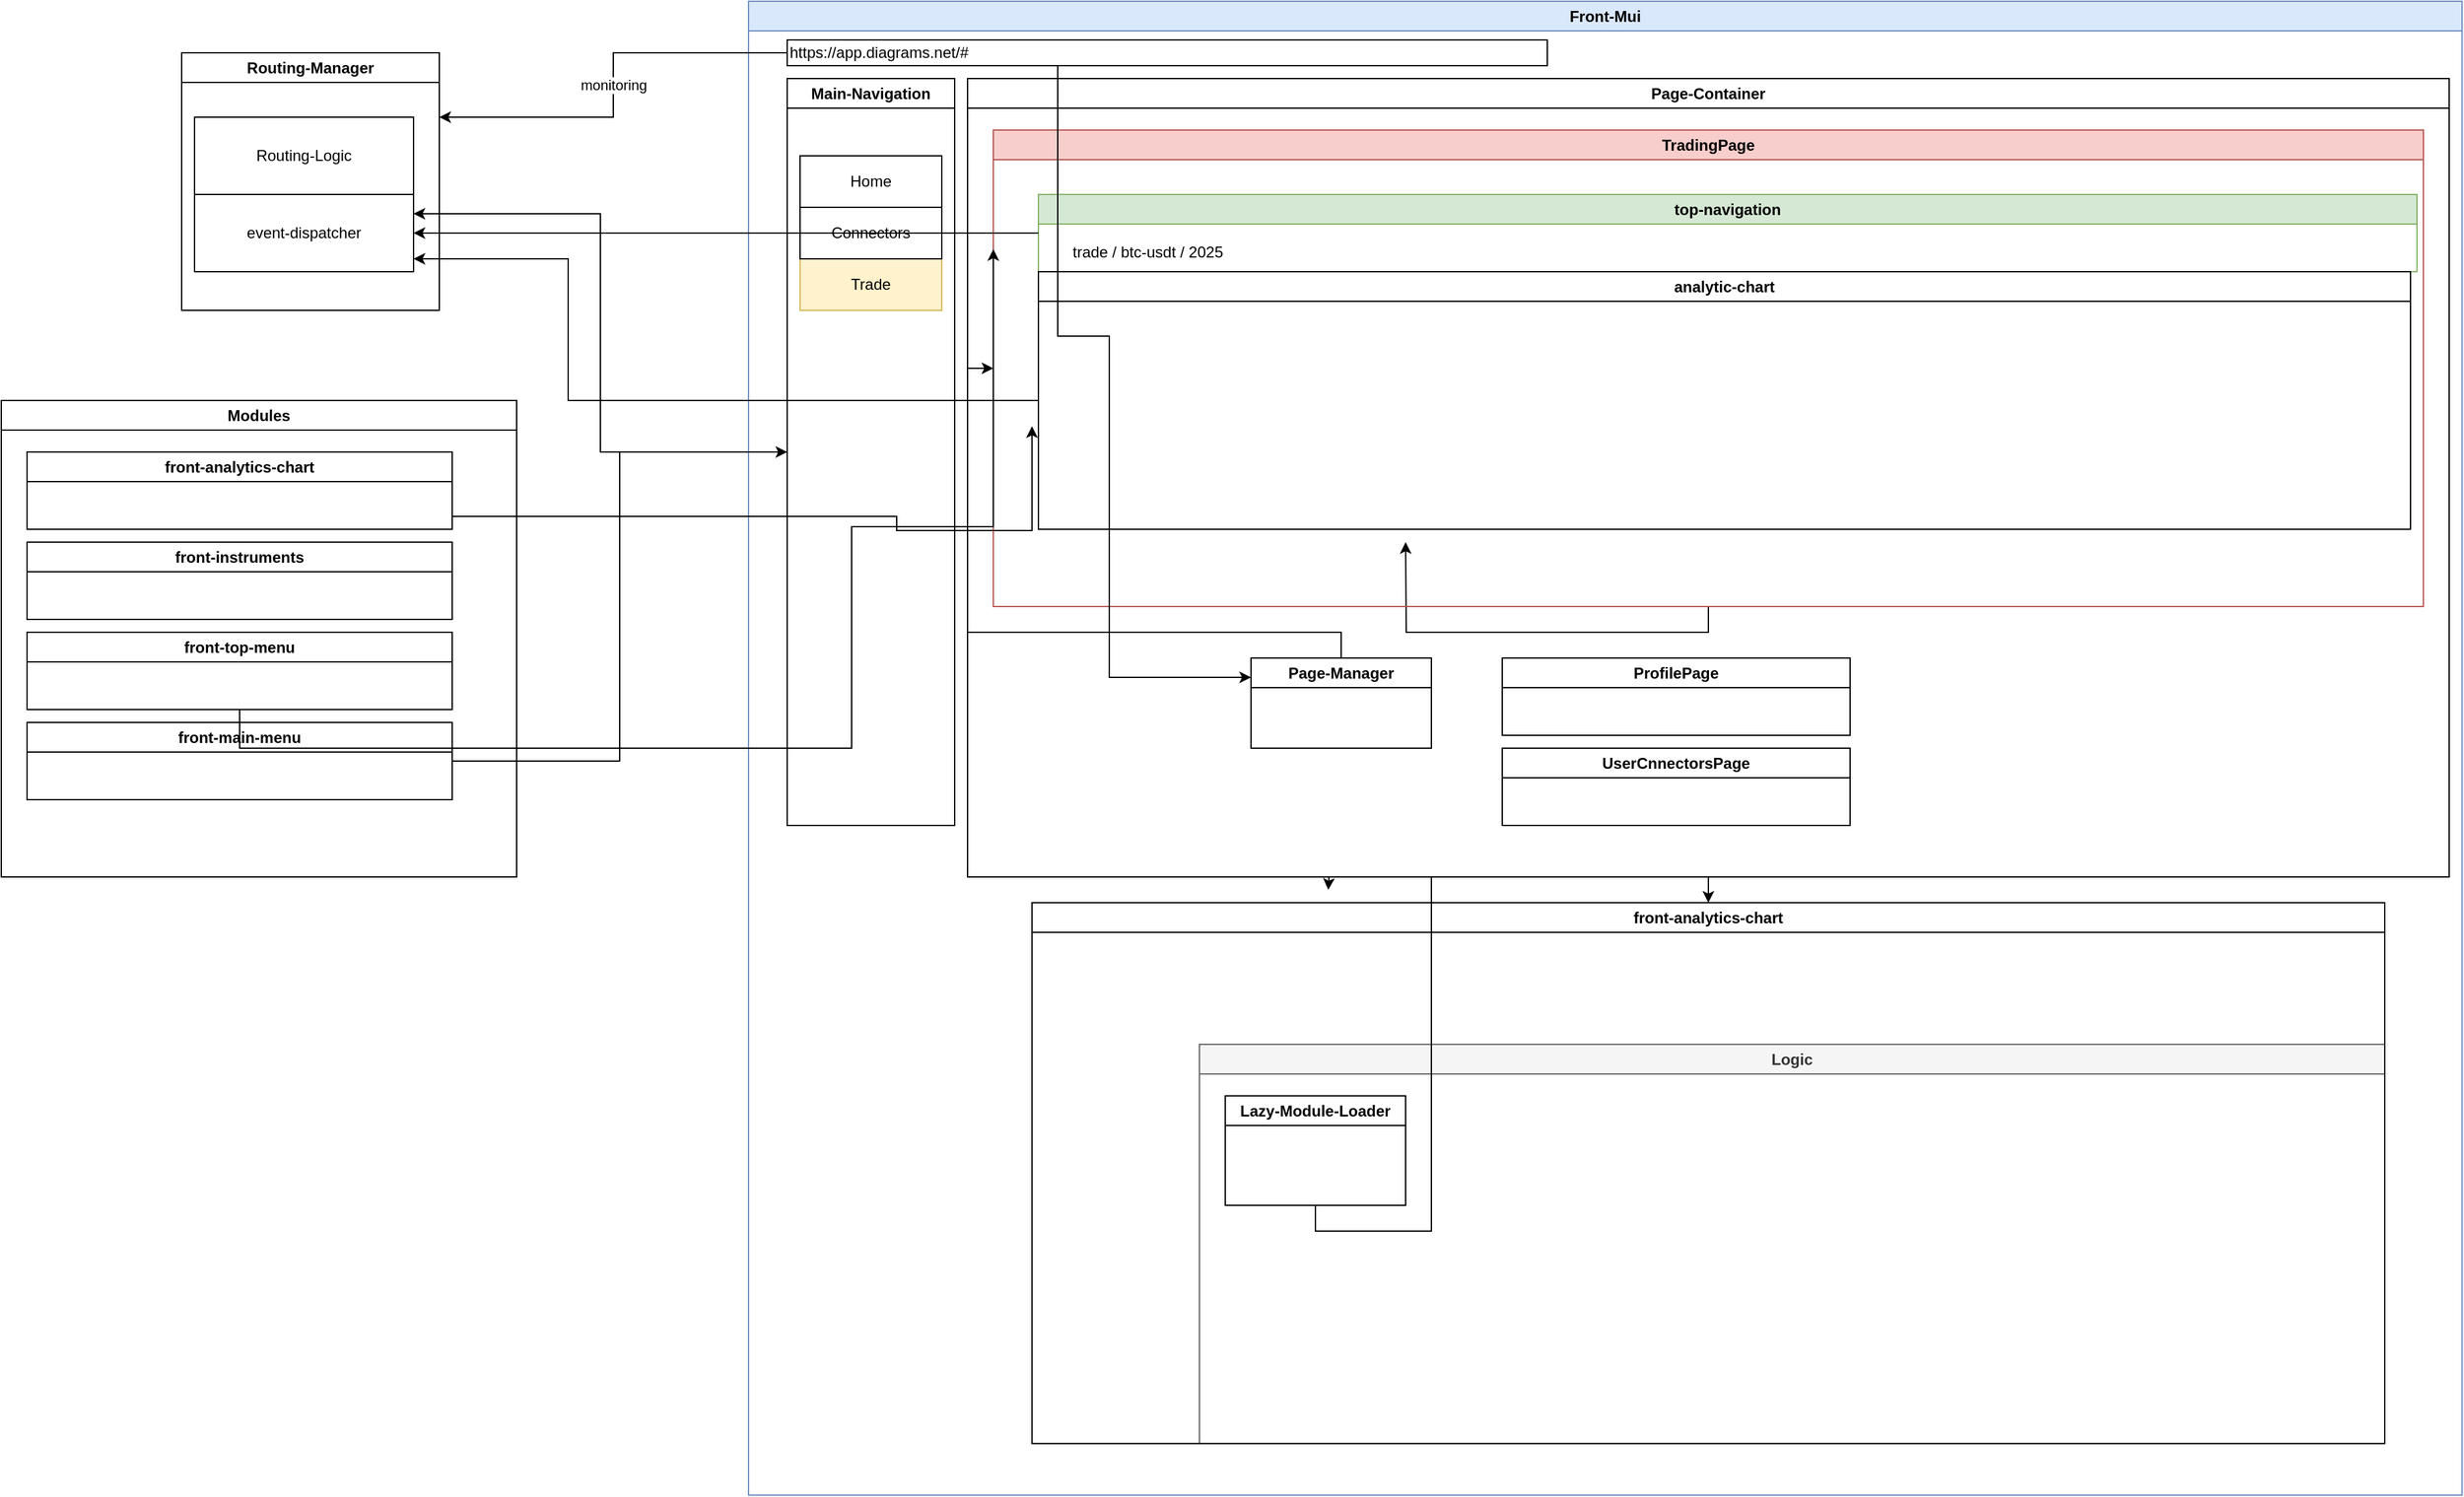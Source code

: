 <mxfile version="28.1.2">
  <diagram name="Page-1" id="QzoMUp6dM46TAuOXjgov">
    <mxGraphModel dx="2916" dy="796" grid="1" gridSize="10" guides="1" tooltips="1" connect="1" arrows="1" fold="1" page="1" pageScale="1" pageWidth="850" pageHeight="1100" math="0" shadow="0">
      <root>
        <mxCell id="0" />
        <mxCell id="1" parent="0" />
        <mxCell id="WhHDiYqPfNyPdKwV3P8i-1" value="Front-Mui" style="swimlane;whiteSpace=wrap;html=1;fillColor=#dae8fc;strokeColor=#6c8ebf;" vertex="1" parent="1">
          <mxGeometry x="-150" y="150" width="1330" height="1160" as="geometry" />
        </mxCell>
        <mxCell id="WhHDiYqPfNyPdKwV3P8i-4" value="Main-Navigation" style="swimlane;whiteSpace=wrap;html=1;startSize=23;" vertex="1" parent="WhHDiYqPfNyPdKwV3P8i-1">
          <mxGeometry x="30" y="60" width="130" height="580" as="geometry" />
        </mxCell>
        <mxCell id="WhHDiYqPfNyPdKwV3P8i-29" value="Trade" style="rounded=0;whiteSpace=wrap;html=1;fillColor=#fff2cc;strokeColor=#d6b656;" vertex="1" parent="WhHDiYqPfNyPdKwV3P8i-4">
          <mxGeometry x="10" y="140" width="110" height="40" as="geometry" />
        </mxCell>
        <mxCell id="WhHDiYqPfNyPdKwV3P8i-44" value="Connectors" style="rounded=0;whiteSpace=wrap;html=1;" vertex="1" parent="WhHDiYqPfNyPdKwV3P8i-4">
          <mxGeometry x="10" y="100" width="110" height="40" as="geometry" />
        </mxCell>
        <mxCell id="WhHDiYqPfNyPdKwV3P8i-45" value="Home" style="rounded=0;whiteSpace=wrap;html=1;" vertex="1" parent="WhHDiYqPfNyPdKwV3P8i-4">
          <mxGeometry x="10" y="60" width="110" height="40" as="geometry" />
        </mxCell>
        <mxCell id="WhHDiYqPfNyPdKwV3P8i-6" value="Page-Container" style="swimlane;whiteSpace=wrap;html=1;" vertex="1" parent="WhHDiYqPfNyPdKwV3P8i-1">
          <mxGeometry x="170" y="60" width="1150" height="620" as="geometry" />
        </mxCell>
        <mxCell id="WhHDiYqPfNyPdKwV3P8i-17" style="edgeStyle=orthogonalEdgeStyle;rounded=0;orthogonalLoop=1;jettySize=auto;html=1;entryX=0;entryY=0.5;entryDx=0;entryDy=0;" edge="1" parent="WhHDiYqPfNyPdKwV3P8i-6" source="WhHDiYqPfNyPdKwV3P8i-9" target="WhHDiYqPfNyPdKwV3P8i-13">
          <mxGeometry relative="1" as="geometry" />
        </mxCell>
        <mxCell id="WhHDiYqPfNyPdKwV3P8i-9" value="Page-Manager" style="swimlane;whiteSpace=wrap;html=1;" vertex="1" parent="WhHDiYqPfNyPdKwV3P8i-6">
          <mxGeometry x="220" y="450" width="140" height="70" as="geometry" />
        </mxCell>
        <mxCell id="WhHDiYqPfNyPdKwV3P8i-18" style="edgeStyle=orthogonalEdgeStyle;rounded=0;orthogonalLoop=1;jettySize=auto;html=1;" edge="1" parent="WhHDiYqPfNyPdKwV3P8i-6" source="WhHDiYqPfNyPdKwV3P8i-13">
          <mxGeometry relative="1" as="geometry">
            <mxPoint x="340" y="360" as="targetPoint" />
          </mxGeometry>
        </mxCell>
        <mxCell id="WhHDiYqPfNyPdKwV3P8i-13" value="TradingPage" style="swimlane;whiteSpace=wrap;html=1;fillColor=#f8cecc;strokeColor=#b85450;" vertex="1" parent="WhHDiYqPfNyPdKwV3P8i-6">
          <mxGeometry x="20" y="40" width="1110" height="370" as="geometry" />
        </mxCell>
        <mxCell id="WhHDiYqPfNyPdKwV3P8i-46" value="top-navigation" style="swimlane;whiteSpace=wrap;html=1;fillColor=#d5e8d4;strokeColor=#82b366;" vertex="1" parent="WhHDiYqPfNyPdKwV3P8i-13">
          <mxGeometry x="35" y="50" width="1070" height="60" as="geometry" />
        </mxCell>
        <mxCell id="WhHDiYqPfNyPdKwV3P8i-59" value="trade / btc-usdt / 2025" style="text;html=1;align=center;verticalAlign=middle;whiteSpace=wrap;rounded=0;" vertex="1" parent="WhHDiYqPfNyPdKwV3P8i-46">
          <mxGeometry x="20" y="30" width="130" height="30" as="geometry" />
        </mxCell>
        <mxCell id="WhHDiYqPfNyPdKwV3P8i-51" value="analytic-chart" style="swimlane;whiteSpace=wrap;html=1;" vertex="1" parent="WhHDiYqPfNyPdKwV3P8i-13">
          <mxGeometry x="35" y="110" width="1065" height="200" as="geometry" />
        </mxCell>
        <mxCell id="WhHDiYqPfNyPdKwV3P8i-14" value="ProfilePage" style="swimlane;whiteSpace=wrap;html=1;" vertex="1" parent="WhHDiYqPfNyPdKwV3P8i-6">
          <mxGeometry x="415" y="450" width="270" height="60" as="geometry" />
        </mxCell>
        <mxCell id="WhHDiYqPfNyPdKwV3P8i-15" value="UserCnnectorsPage" style="swimlane;whiteSpace=wrap;html=1;" vertex="1" parent="WhHDiYqPfNyPdKwV3P8i-6">
          <mxGeometry x="415" y="520" width="270" height="60" as="geometry" />
        </mxCell>
        <mxCell id="WhHDiYqPfNyPdKwV3P8i-10" style="edgeStyle=orthogonalEdgeStyle;rounded=0;orthogonalLoop=1;jettySize=auto;html=1;" edge="1" parent="WhHDiYqPfNyPdKwV3P8i-1" source="WhHDiYqPfNyPdKwV3P8i-7" target="WhHDiYqPfNyPdKwV3P8i-9">
          <mxGeometry relative="1" as="geometry">
            <Array as="points">
              <mxPoint x="240" y="260" />
              <mxPoint x="280" y="260" />
              <mxPoint x="280" y="525" />
            </Array>
          </mxGeometry>
        </mxCell>
        <mxCell id="WhHDiYqPfNyPdKwV3P8i-7" value="https://app.diagrams.net/#" style="rounded=0;whiteSpace=wrap;html=1;align=left;" vertex="1" parent="WhHDiYqPfNyPdKwV3P8i-1">
          <mxGeometry x="30" y="30" width="590" height="20" as="geometry" />
        </mxCell>
        <mxCell id="WhHDiYqPfNyPdKwV3P8i-19" value="Modules" style="swimlane;whiteSpace=wrap;html=1;" vertex="1" parent="1">
          <mxGeometry x="-730" y="460" width="400" height="370" as="geometry" />
        </mxCell>
        <mxCell id="WhHDiYqPfNyPdKwV3P8i-28" style="edgeStyle=orthogonalEdgeStyle;rounded=0;orthogonalLoop=1;jettySize=auto;html=1;" edge="1" parent="WhHDiYqPfNyPdKwV3P8i-19" source="WhHDiYqPfNyPdKwV3P8i-20">
          <mxGeometry relative="1" as="geometry">
            <mxPoint x="800" y="20" as="targetPoint" />
            <Array as="points">
              <mxPoint x="695" y="90" />
              <mxPoint x="695" y="101" />
            </Array>
          </mxGeometry>
        </mxCell>
        <mxCell id="WhHDiYqPfNyPdKwV3P8i-20" value="front-analytics-chart" style="swimlane;whiteSpace=wrap;html=1;" vertex="1" parent="WhHDiYqPfNyPdKwV3P8i-19">
          <mxGeometry x="20" y="40" width="330" height="60" as="geometry" />
        </mxCell>
        <mxCell id="WhHDiYqPfNyPdKwV3P8i-23" value="front-instruments" style="swimlane;whiteSpace=wrap;html=1;" vertex="1" parent="WhHDiYqPfNyPdKwV3P8i-19">
          <mxGeometry x="20" y="110" width="330" height="60" as="geometry" />
        </mxCell>
        <mxCell id="WhHDiYqPfNyPdKwV3P8i-24" value="front-top-menu" style="swimlane;whiteSpace=wrap;html=1;" vertex="1" parent="WhHDiYqPfNyPdKwV3P8i-19">
          <mxGeometry x="20" y="180" width="330" height="60" as="geometry" />
        </mxCell>
        <mxCell id="WhHDiYqPfNyPdKwV3P8i-25" value="front-main-menu" style="swimlane;whiteSpace=wrap;html=1;" vertex="1" parent="WhHDiYqPfNyPdKwV3P8i-19">
          <mxGeometry x="20" y="250" width="330" height="60" as="geometry" />
        </mxCell>
        <mxCell id="WhHDiYqPfNyPdKwV3P8i-26" style="edgeStyle=orthogonalEdgeStyle;rounded=0;orthogonalLoop=1;jettySize=auto;html=1;entryX=0;entryY=0.5;entryDx=0;entryDy=0;" edge="1" parent="1" source="WhHDiYqPfNyPdKwV3P8i-25" target="WhHDiYqPfNyPdKwV3P8i-4">
          <mxGeometry relative="1" as="geometry" />
        </mxCell>
        <mxCell id="WhHDiYqPfNyPdKwV3P8i-27" style="edgeStyle=orthogonalEdgeStyle;rounded=0;orthogonalLoop=1;jettySize=auto;html=1;entryX=0;entryY=0.25;entryDx=0;entryDy=0;" edge="1" parent="1" source="WhHDiYqPfNyPdKwV3P8i-24" target="WhHDiYqPfNyPdKwV3P8i-13">
          <mxGeometry relative="1" as="geometry">
            <Array as="points">
              <mxPoint x="-70" y="730" />
              <mxPoint x="-70" y="558" />
            </Array>
          </mxGeometry>
        </mxCell>
        <mxCell id="WhHDiYqPfNyPdKwV3P8i-3" value="Logic" style="swimlane;whiteSpace=wrap;html=1;fillColor=#f5f5f5;fontColor=#333333;strokeColor=#666666;" vertex="1" parent="1">
          <mxGeometry x="200" y="960" width="920" height="310" as="geometry" />
        </mxCell>
        <mxCell id="WhHDiYqPfNyPdKwV3P8i-48" style="edgeStyle=orthogonalEdgeStyle;rounded=0;orthogonalLoop=1;jettySize=auto;html=1;" edge="1" parent="WhHDiYqPfNyPdKwV3P8i-3" source="WhHDiYqPfNyPdKwV3P8i-49">
          <mxGeometry relative="1" as="geometry">
            <mxPoint x="100" y="-120" as="targetPoint" />
          </mxGeometry>
        </mxCell>
        <mxCell id="WhHDiYqPfNyPdKwV3P8i-2" value="Lazy-Module-Loader" style="swimlane;whiteSpace=wrap;html=1;" vertex="1" parent="WhHDiYqPfNyPdKwV3P8i-3">
          <mxGeometry x="20" y="40" width="140" height="85" as="geometry" />
        </mxCell>
        <mxCell id="WhHDiYqPfNyPdKwV3P8i-49" value="front-analytics-chart" style="swimlane;whiteSpace=wrap;html=1;" vertex="1" parent="WhHDiYqPfNyPdKwV3P8i-3">
          <mxGeometry x="-130" y="-110" width="1050" height="420" as="geometry" />
        </mxCell>
        <mxCell id="WhHDiYqPfNyPdKwV3P8i-50" value="" style="edgeStyle=orthogonalEdgeStyle;rounded=0;orthogonalLoop=1;jettySize=auto;html=1;" edge="1" parent="WhHDiYqPfNyPdKwV3P8i-3" source="WhHDiYqPfNyPdKwV3P8i-2" target="WhHDiYqPfNyPdKwV3P8i-49">
          <mxGeometry relative="1" as="geometry">
            <mxPoint x="300" y="360" as="targetPoint" />
            <mxPoint x="290" y="520" as="sourcePoint" />
          </mxGeometry>
        </mxCell>
        <mxCell id="WhHDiYqPfNyPdKwV3P8i-52" value="Routing-Manager" style="swimlane;whiteSpace=wrap;html=1;" vertex="1" parent="1">
          <mxGeometry x="-590" y="190" width="200" height="200" as="geometry" />
        </mxCell>
        <mxCell id="WhHDiYqPfNyPdKwV3P8i-54" value="Routing-Logic" style="rounded=0;whiteSpace=wrap;html=1;" vertex="1" parent="WhHDiYqPfNyPdKwV3P8i-52">
          <mxGeometry x="10" y="50" width="170" height="60" as="geometry" />
        </mxCell>
        <mxCell id="WhHDiYqPfNyPdKwV3P8i-55" value="event-dispatcher" style="rounded=0;whiteSpace=wrap;html=1;" vertex="1" parent="WhHDiYqPfNyPdKwV3P8i-52">
          <mxGeometry x="10" y="110" width="170" height="60" as="geometry" />
        </mxCell>
        <mxCell id="WhHDiYqPfNyPdKwV3P8i-53" value="monitoring" style="edgeStyle=orthogonalEdgeStyle;rounded=0;orthogonalLoop=1;jettySize=auto;html=1;entryX=1;entryY=0.25;entryDx=0;entryDy=0;" edge="1" parent="1" source="WhHDiYqPfNyPdKwV3P8i-7" target="WhHDiYqPfNyPdKwV3P8i-52">
          <mxGeometry relative="1" as="geometry" />
        </mxCell>
        <mxCell id="WhHDiYqPfNyPdKwV3P8i-56" style="edgeStyle=orthogonalEdgeStyle;rounded=0;orthogonalLoop=1;jettySize=auto;html=1;" edge="1" parent="1" source="WhHDiYqPfNyPdKwV3P8i-51" target="WhHDiYqPfNyPdKwV3P8i-55">
          <mxGeometry relative="1" as="geometry">
            <Array as="points">
              <mxPoint x="-290" y="460" />
              <mxPoint x="-290" y="350" />
            </Array>
          </mxGeometry>
        </mxCell>
        <mxCell id="WhHDiYqPfNyPdKwV3P8i-57" style="edgeStyle=orthogonalEdgeStyle;rounded=0;orthogonalLoop=1;jettySize=auto;html=1;" edge="1" parent="1" source="WhHDiYqPfNyPdKwV3P8i-46" target="WhHDiYqPfNyPdKwV3P8i-55">
          <mxGeometry relative="1" as="geometry" />
        </mxCell>
        <mxCell id="WhHDiYqPfNyPdKwV3P8i-58" style="edgeStyle=orthogonalEdgeStyle;rounded=0;orthogonalLoop=1;jettySize=auto;html=1;entryX=1;entryY=0.25;entryDx=0;entryDy=0;" edge="1" parent="1" source="WhHDiYqPfNyPdKwV3P8i-4" target="WhHDiYqPfNyPdKwV3P8i-55">
          <mxGeometry relative="1" as="geometry" />
        </mxCell>
      </root>
    </mxGraphModel>
  </diagram>
</mxfile>
